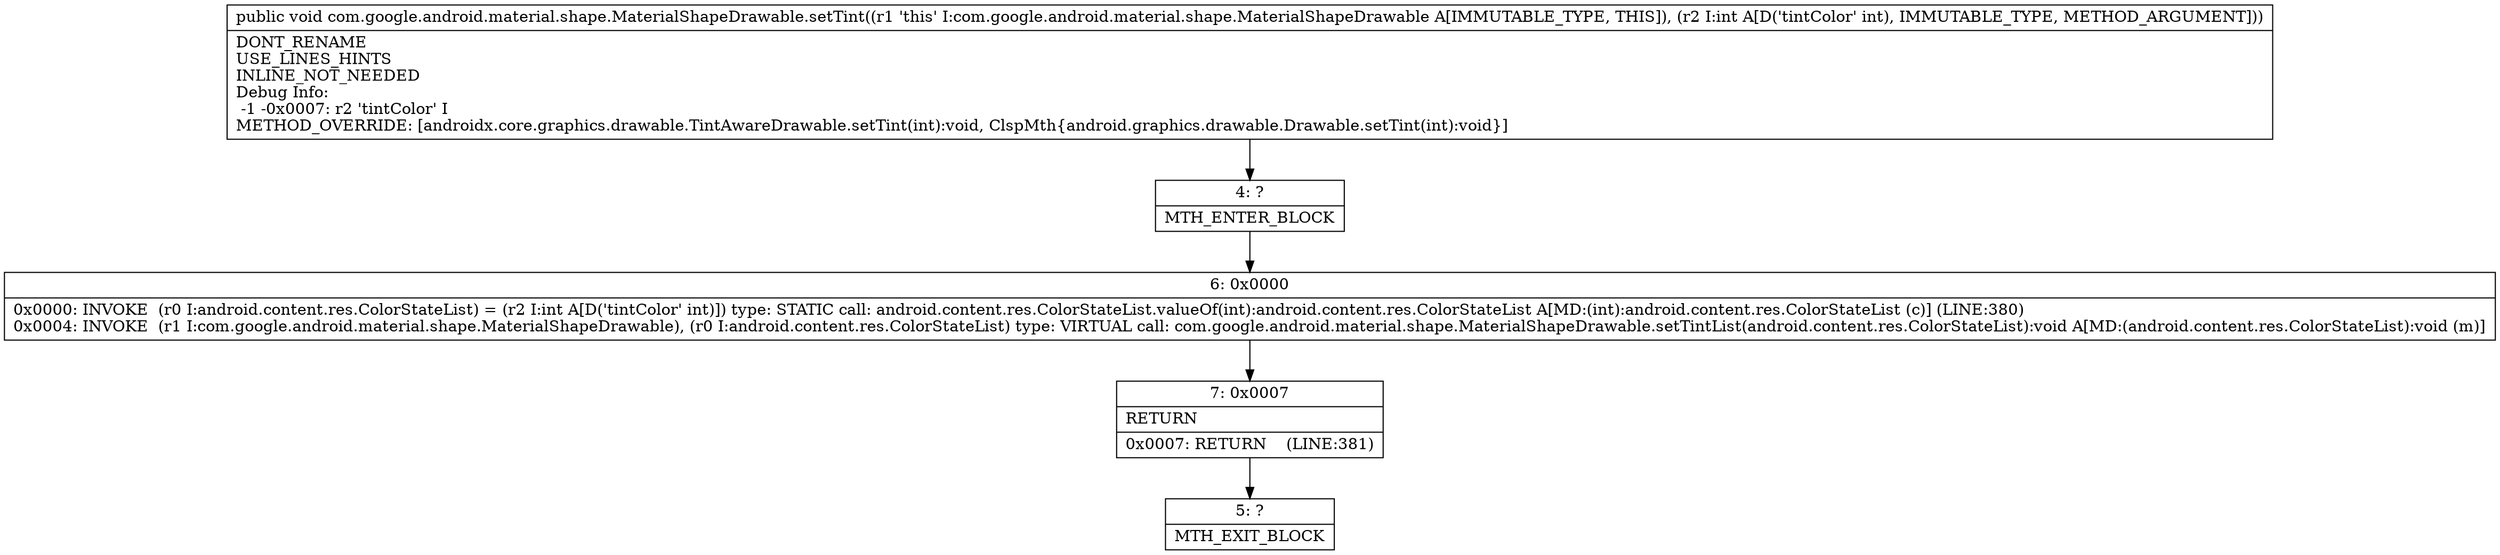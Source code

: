 digraph "CFG forcom.google.android.material.shape.MaterialShapeDrawable.setTint(I)V" {
Node_4 [shape=record,label="{4\:\ ?|MTH_ENTER_BLOCK\l}"];
Node_6 [shape=record,label="{6\:\ 0x0000|0x0000: INVOKE  (r0 I:android.content.res.ColorStateList) = (r2 I:int A[D('tintColor' int)]) type: STATIC call: android.content.res.ColorStateList.valueOf(int):android.content.res.ColorStateList A[MD:(int):android.content.res.ColorStateList (c)] (LINE:380)\l0x0004: INVOKE  (r1 I:com.google.android.material.shape.MaterialShapeDrawable), (r0 I:android.content.res.ColorStateList) type: VIRTUAL call: com.google.android.material.shape.MaterialShapeDrawable.setTintList(android.content.res.ColorStateList):void A[MD:(android.content.res.ColorStateList):void (m)]\l}"];
Node_7 [shape=record,label="{7\:\ 0x0007|RETURN\l|0x0007: RETURN    (LINE:381)\l}"];
Node_5 [shape=record,label="{5\:\ ?|MTH_EXIT_BLOCK\l}"];
MethodNode[shape=record,label="{public void com.google.android.material.shape.MaterialShapeDrawable.setTint((r1 'this' I:com.google.android.material.shape.MaterialShapeDrawable A[IMMUTABLE_TYPE, THIS]), (r2 I:int A[D('tintColor' int), IMMUTABLE_TYPE, METHOD_ARGUMENT]))  | DONT_RENAME\lUSE_LINES_HINTS\lINLINE_NOT_NEEDED\lDebug Info:\l  \-1 \-0x0007: r2 'tintColor' I\lMETHOD_OVERRIDE: [androidx.core.graphics.drawable.TintAwareDrawable.setTint(int):void, ClspMth\{android.graphics.drawable.Drawable.setTint(int):void\}]\l}"];
MethodNode -> Node_4;Node_4 -> Node_6;
Node_6 -> Node_7;
Node_7 -> Node_5;
}

